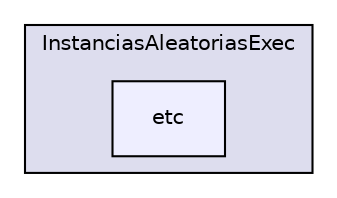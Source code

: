 digraph "InstanciasAleatoriasExec/etc" {
  compound=true
  node [ fontsize="10", fontname="Helvetica"];
  edge [ labelfontsize="10", labelfontname="Helvetica"];
  subgraph clusterdir_bdcc2142000d1c04a644a85bec43fcbe {
    graph [ bgcolor="#ddddee", pencolor="black", label="InstanciasAleatoriasExec" fontname="Helvetica", fontsize="10", URL="dir_bdcc2142000d1c04a644a85bec43fcbe.html"]
  dir_7eece55fc1aa55edbd9fd93cd7ed4484 [shape=box, label="etc", style="filled", fillcolor="#eeeeff", pencolor="black", URL="dir_7eece55fc1aa55edbd9fd93cd7ed4484.html"];
  }
}
